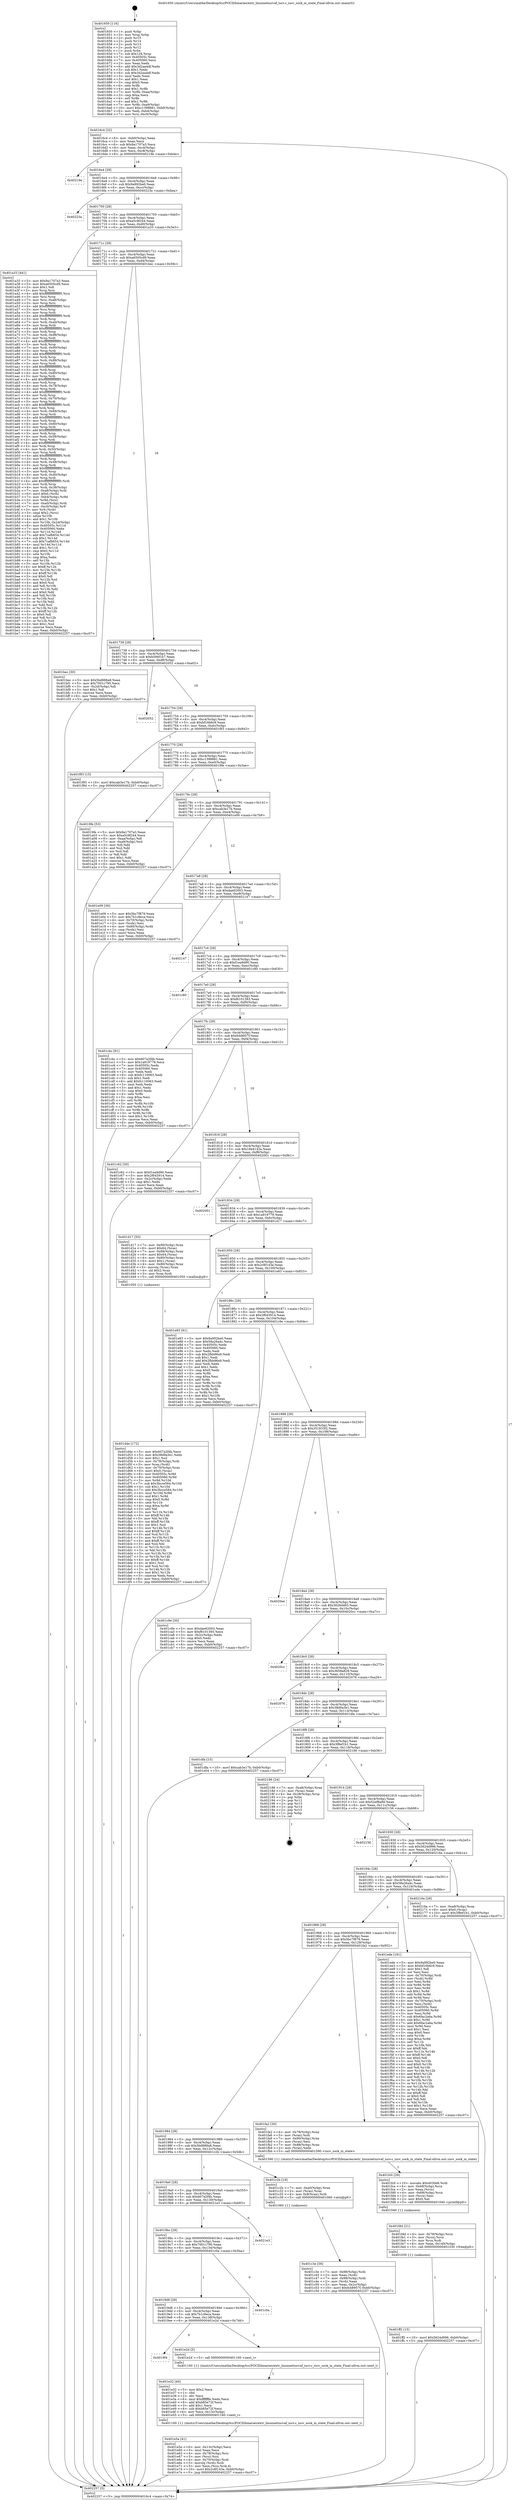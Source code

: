 digraph "0x401650" {
  label = "0x401650 (/mnt/c/Users/mathe/Desktop/tcc/POCII/binaries/extr_linuxnetiucvaf_iucv.c_iucv_sock_in_state_Final-ollvm.out::main(0))"
  labelloc = "t"
  node[shape=record]

  Entry [label="",width=0.3,height=0.3,shape=circle,fillcolor=black,style=filled]
  "0x4016c4" [label="{
     0x4016c4 [32]\l
     | [instrs]\l
     &nbsp;&nbsp;0x4016c4 \<+6\>: mov -0xb0(%rbp),%eax\l
     &nbsp;&nbsp;0x4016ca \<+2\>: mov %eax,%ecx\l
     &nbsp;&nbsp;0x4016cc \<+6\>: sub $0x9a1707a3,%ecx\l
     &nbsp;&nbsp;0x4016d2 \<+6\>: mov %eax,-0xc4(%rbp)\l
     &nbsp;&nbsp;0x4016d8 \<+6\>: mov %ecx,-0xc8(%rbp)\l
     &nbsp;&nbsp;0x4016de \<+6\>: je 000000000040219e \<main+0xb4e\>\l
  }"]
  "0x40219e" [label="{
     0x40219e\l
  }", style=dashed]
  "0x4016e4" [label="{
     0x4016e4 [28]\l
     | [instrs]\l
     &nbsp;&nbsp;0x4016e4 \<+5\>: jmp 00000000004016e9 \<main+0x99\>\l
     &nbsp;&nbsp;0x4016e9 \<+6\>: mov -0xc4(%rbp),%eax\l
     &nbsp;&nbsp;0x4016ef \<+5\>: sub $0x9a992be0,%eax\l
     &nbsp;&nbsp;0x4016f4 \<+6\>: mov %eax,-0xcc(%rbp)\l
     &nbsp;&nbsp;0x4016fa \<+6\>: je 000000000040223a \<main+0xbea\>\l
  }"]
  Exit [label="",width=0.3,height=0.3,shape=circle,fillcolor=black,style=filled,peripheries=2]
  "0x40223a" [label="{
     0x40223a\l
  }", style=dashed]
  "0x401700" [label="{
     0x401700 [28]\l
     | [instrs]\l
     &nbsp;&nbsp;0x401700 \<+5\>: jmp 0000000000401705 \<main+0xb5\>\l
     &nbsp;&nbsp;0x401705 \<+6\>: mov -0xc4(%rbp),%eax\l
     &nbsp;&nbsp;0x40170b \<+5\>: sub $0xa5c9f244,%eax\l
     &nbsp;&nbsp;0x401710 \<+6\>: mov %eax,-0xd0(%rbp)\l
     &nbsp;&nbsp;0x401716 \<+6\>: je 0000000000401a33 \<main+0x3e3\>\l
  }"]
  "0x401ff2" [label="{
     0x401ff2 [15]\l
     | [instrs]\l
     &nbsp;&nbsp;0x401ff2 \<+10\>: movl $0x5624d996,-0xb0(%rbp)\l
     &nbsp;&nbsp;0x401ffc \<+5\>: jmp 0000000000402257 \<main+0xc07\>\l
  }"]
  "0x401a33" [label="{
     0x401a33 [441]\l
     | [instrs]\l
     &nbsp;&nbsp;0x401a33 \<+5\>: mov $0x9a1707a3,%eax\l
     &nbsp;&nbsp;0x401a38 \<+5\>: mov $0xa6505cd9,%ecx\l
     &nbsp;&nbsp;0x401a3d \<+2\>: mov $0x1,%dl\l
     &nbsp;&nbsp;0x401a3f \<+3\>: mov %rsp,%rsi\l
     &nbsp;&nbsp;0x401a42 \<+4\>: add $0xfffffffffffffff0,%rsi\l
     &nbsp;&nbsp;0x401a46 \<+3\>: mov %rsi,%rsp\l
     &nbsp;&nbsp;0x401a49 \<+7\>: mov %rsi,-0xa8(%rbp)\l
     &nbsp;&nbsp;0x401a50 \<+3\>: mov %rsp,%rsi\l
     &nbsp;&nbsp;0x401a53 \<+4\>: add $0xfffffffffffffff0,%rsi\l
     &nbsp;&nbsp;0x401a57 \<+3\>: mov %rsi,%rsp\l
     &nbsp;&nbsp;0x401a5a \<+3\>: mov %rsp,%rdi\l
     &nbsp;&nbsp;0x401a5d \<+4\>: add $0xfffffffffffffff0,%rdi\l
     &nbsp;&nbsp;0x401a61 \<+3\>: mov %rdi,%rsp\l
     &nbsp;&nbsp;0x401a64 \<+7\>: mov %rdi,-0xa0(%rbp)\l
     &nbsp;&nbsp;0x401a6b \<+3\>: mov %rsp,%rdi\l
     &nbsp;&nbsp;0x401a6e \<+4\>: add $0xfffffffffffffff0,%rdi\l
     &nbsp;&nbsp;0x401a72 \<+3\>: mov %rdi,%rsp\l
     &nbsp;&nbsp;0x401a75 \<+7\>: mov %rdi,-0x98(%rbp)\l
     &nbsp;&nbsp;0x401a7c \<+3\>: mov %rsp,%rdi\l
     &nbsp;&nbsp;0x401a7f \<+4\>: add $0xfffffffffffffff0,%rdi\l
     &nbsp;&nbsp;0x401a83 \<+3\>: mov %rdi,%rsp\l
     &nbsp;&nbsp;0x401a86 \<+7\>: mov %rdi,-0x90(%rbp)\l
     &nbsp;&nbsp;0x401a8d \<+3\>: mov %rsp,%rdi\l
     &nbsp;&nbsp;0x401a90 \<+4\>: add $0xfffffffffffffff0,%rdi\l
     &nbsp;&nbsp;0x401a94 \<+3\>: mov %rdi,%rsp\l
     &nbsp;&nbsp;0x401a97 \<+7\>: mov %rdi,-0x88(%rbp)\l
     &nbsp;&nbsp;0x401a9e \<+3\>: mov %rsp,%rdi\l
     &nbsp;&nbsp;0x401aa1 \<+4\>: add $0xfffffffffffffff0,%rdi\l
     &nbsp;&nbsp;0x401aa5 \<+3\>: mov %rdi,%rsp\l
     &nbsp;&nbsp;0x401aa8 \<+4\>: mov %rdi,-0x80(%rbp)\l
     &nbsp;&nbsp;0x401aac \<+3\>: mov %rsp,%rdi\l
     &nbsp;&nbsp;0x401aaf \<+4\>: add $0xfffffffffffffff0,%rdi\l
     &nbsp;&nbsp;0x401ab3 \<+3\>: mov %rdi,%rsp\l
     &nbsp;&nbsp;0x401ab6 \<+4\>: mov %rdi,-0x78(%rbp)\l
     &nbsp;&nbsp;0x401aba \<+3\>: mov %rsp,%rdi\l
     &nbsp;&nbsp;0x401abd \<+4\>: add $0xfffffffffffffff0,%rdi\l
     &nbsp;&nbsp;0x401ac1 \<+3\>: mov %rdi,%rsp\l
     &nbsp;&nbsp;0x401ac4 \<+4\>: mov %rdi,-0x70(%rbp)\l
     &nbsp;&nbsp;0x401ac8 \<+3\>: mov %rsp,%rdi\l
     &nbsp;&nbsp;0x401acb \<+4\>: add $0xfffffffffffffff0,%rdi\l
     &nbsp;&nbsp;0x401acf \<+3\>: mov %rdi,%rsp\l
     &nbsp;&nbsp;0x401ad2 \<+4\>: mov %rdi,-0x68(%rbp)\l
     &nbsp;&nbsp;0x401ad6 \<+3\>: mov %rsp,%rdi\l
     &nbsp;&nbsp;0x401ad9 \<+4\>: add $0xfffffffffffffff0,%rdi\l
     &nbsp;&nbsp;0x401add \<+3\>: mov %rdi,%rsp\l
     &nbsp;&nbsp;0x401ae0 \<+4\>: mov %rdi,-0x60(%rbp)\l
     &nbsp;&nbsp;0x401ae4 \<+3\>: mov %rsp,%rdi\l
     &nbsp;&nbsp;0x401ae7 \<+4\>: add $0xfffffffffffffff0,%rdi\l
     &nbsp;&nbsp;0x401aeb \<+3\>: mov %rdi,%rsp\l
     &nbsp;&nbsp;0x401aee \<+4\>: mov %rdi,-0x58(%rbp)\l
     &nbsp;&nbsp;0x401af2 \<+3\>: mov %rsp,%rdi\l
     &nbsp;&nbsp;0x401af5 \<+4\>: add $0xfffffffffffffff0,%rdi\l
     &nbsp;&nbsp;0x401af9 \<+3\>: mov %rdi,%rsp\l
     &nbsp;&nbsp;0x401afc \<+4\>: mov %rdi,-0x50(%rbp)\l
     &nbsp;&nbsp;0x401b00 \<+3\>: mov %rsp,%rdi\l
     &nbsp;&nbsp;0x401b03 \<+4\>: add $0xfffffffffffffff0,%rdi\l
     &nbsp;&nbsp;0x401b07 \<+3\>: mov %rdi,%rsp\l
     &nbsp;&nbsp;0x401b0a \<+4\>: mov %rdi,-0x48(%rbp)\l
     &nbsp;&nbsp;0x401b0e \<+3\>: mov %rsp,%rdi\l
     &nbsp;&nbsp;0x401b11 \<+4\>: add $0xfffffffffffffff0,%rdi\l
     &nbsp;&nbsp;0x401b15 \<+3\>: mov %rdi,%rsp\l
     &nbsp;&nbsp;0x401b18 \<+4\>: mov %rdi,-0x40(%rbp)\l
     &nbsp;&nbsp;0x401b1c \<+3\>: mov %rsp,%rdi\l
     &nbsp;&nbsp;0x401b1f \<+4\>: add $0xfffffffffffffff0,%rdi\l
     &nbsp;&nbsp;0x401b23 \<+3\>: mov %rdi,%rsp\l
     &nbsp;&nbsp;0x401b26 \<+4\>: mov %rdi,-0x38(%rbp)\l
     &nbsp;&nbsp;0x401b2a \<+7\>: mov -0xa8(%rbp),%rdi\l
     &nbsp;&nbsp;0x401b31 \<+6\>: movl $0x0,(%rdi)\l
     &nbsp;&nbsp;0x401b37 \<+7\>: mov -0xb4(%rbp),%r8d\l
     &nbsp;&nbsp;0x401b3e \<+3\>: mov %r8d,(%rsi)\l
     &nbsp;&nbsp;0x401b41 \<+7\>: mov -0xa0(%rbp),%rdi\l
     &nbsp;&nbsp;0x401b48 \<+7\>: mov -0xc0(%rbp),%r9\l
     &nbsp;&nbsp;0x401b4f \<+3\>: mov %r9,(%rdi)\l
     &nbsp;&nbsp;0x401b52 \<+3\>: cmpl $0x2,(%rsi)\l
     &nbsp;&nbsp;0x401b55 \<+4\>: setne %r10b\l
     &nbsp;&nbsp;0x401b59 \<+4\>: and $0x1,%r10b\l
     &nbsp;&nbsp;0x401b5d \<+4\>: mov %r10b,-0x2d(%rbp)\l
     &nbsp;&nbsp;0x401b61 \<+8\>: mov 0x40505c,%r11d\l
     &nbsp;&nbsp;0x401b69 \<+7\>: mov 0x405060,%ebx\l
     &nbsp;&nbsp;0x401b70 \<+3\>: mov %r11d,%r14d\l
     &nbsp;&nbsp;0x401b73 \<+7\>: add $0x7cafb654,%r14d\l
     &nbsp;&nbsp;0x401b7a \<+4\>: sub $0x1,%r14d\l
     &nbsp;&nbsp;0x401b7e \<+7\>: sub $0x7cafb654,%r14d\l
     &nbsp;&nbsp;0x401b85 \<+4\>: imul %r14d,%r11d\l
     &nbsp;&nbsp;0x401b89 \<+4\>: and $0x1,%r11d\l
     &nbsp;&nbsp;0x401b8d \<+4\>: cmp $0x0,%r11d\l
     &nbsp;&nbsp;0x401b91 \<+4\>: sete %r10b\l
     &nbsp;&nbsp;0x401b95 \<+3\>: cmp $0xa,%ebx\l
     &nbsp;&nbsp;0x401b98 \<+4\>: setl %r15b\l
     &nbsp;&nbsp;0x401b9c \<+3\>: mov %r10b,%r12b\l
     &nbsp;&nbsp;0x401b9f \<+4\>: xor $0xff,%r12b\l
     &nbsp;&nbsp;0x401ba3 \<+3\>: mov %r15b,%r13b\l
     &nbsp;&nbsp;0x401ba6 \<+4\>: xor $0xff,%r13b\l
     &nbsp;&nbsp;0x401baa \<+3\>: xor $0x0,%dl\l
     &nbsp;&nbsp;0x401bad \<+3\>: mov %r12b,%sil\l
     &nbsp;&nbsp;0x401bb0 \<+4\>: and $0x0,%sil\l
     &nbsp;&nbsp;0x401bb4 \<+3\>: and %dl,%r10b\l
     &nbsp;&nbsp;0x401bb7 \<+3\>: mov %r13b,%dil\l
     &nbsp;&nbsp;0x401bba \<+4\>: and $0x0,%dil\l
     &nbsp;&nbsp;0x401bbe \<+3\>: and %dl,%r15b\l
     &nbsp;&nbsp;0x401bc1 \<+3\>: or %r10b,%sil\l
     &nbsp;&nbsp;0x401bc4 \<+3\>: or %r15b,%dil\l
     &nbsp;&nbsp;0x401bc7 \<+3\>: xor %dil,%sil\l
     &nbsp;&nbsp;0x401bca \<+3\>: or %r13b,%r12b\l
     &nbsp;&nbsp;0x401bcd \<+4\>: xor $0xff,%r12b\l
     &nbsp;&nbsp;0x401bd1 \<+3\>: or $0x0,%dl\l
     &nbsp;&nbsp;0x401bd4 \<+3\>: and %dl,%r12b\l
     &nbsp;&nbsp;0x401bd7 \<+3\>: or %r12b,%sil\l
     &nbsp;&nbsp;0x401bda \<+4\>: test $0x1,%sil\l
     &nbsp;&nbsp;0x401bde \<+3\>: cmovne %ecx,%eax\l
     &nbsp;&nbsp;0x401be1 \<+6\>: mov %eax,-0xb0(%rbp)\l
     &nbsp;&nbsp;0x401be7 \<+5\>: jmp 0000000000402257 \<main+0xc07\>\l
  }"]
  "0x40171c" [label="{
     0x40171c [28]\l
     | [instrs]\l
     &nbsp;&nbsp;0x40171c \<+5\>: jmp 0000000000401721 \<main+0xd1\>\l
     &nbsp;&nbsp;0x401721 \<+6\>: mov -0xc4(%rbp),%eax\l
     &nbsp;&nbsp;0x401727 \<+5\>: sub $0xa6505cd9,%eax\l
     &nbsp;&nbsp;0x40172c \<+6\>: mov %eax,-0xd4(%rbp)\l
     &nbsp;&nbsp;0x401732 \<+6\>: je 0000000000401bec \<main+0x59c\>\l
  }"]
  "0x401fdd" [label="{
     0x401fdd [21]\l
     | [instrs]\l
     &nbsp;&nbsp;0x401fdd \<+4\>: mov -0x78(%rbp),%rcx\l
     &nbsp;&nbsp;0x401fe1 \<+3\>: mov (%rcx),%rcx\l
     &nbsp;&nbsp;0x401fe4 \<+3\>: mov %rcx,%rdi\l
     &nbsp;&nbsp;0x401fe7 \<+6\>: mov %eax,-0x140(%rbp)\l
     &nbsp;&nbsp;0x401fed \<+5\>: call 0000000000401030 \<free@plt\>\l
     | [calls]\l
     &nbsp;&nbsp;0x401030 \{1\} (unknown)\l
  }"]
  "0x401bec" [label="{
     0x401bec [30]\l
     | [instrs]\l
     &nbsp;&nbsp;0x401bec \<+5\>: mov $0x5bd888a8,%eax\l
     &nbsp;&nbsp;0x401bf1 \<+5\>: mov $0x7001c790,%ecx\l
     &nbsp;&nbsp;0x401bf6 \<+3\>: mov -0x2d(%rbp),%dl\l
     &nbsp;&nbsp;0x401bf9 \<+3\>: test $0x1,%dl\l
     &nbsp;&nbsp;0x401bfc \<+3\>: cmovne %ecx,%eax\l
     &nbsp;&nbsp;0x401bff \<+6\>: mov %eax,-0xb0(%rbp)\l
     &nbsp;&nbsp;0x401c05 \<+5\>: jmp 0000000000402257 \<main+0xc07\>\l
  }"]
  "0x401738" [label="{
     0x401738 [28]\l
     | [instrs]\l
     &nbsp;&nbsp;0x401738 \<+5\>: jmp 000000000040173d \<main+0xed\>\l
     &nbsp;&nbsp;0x40173d \<+6\>: mov -0xc4(%rbp),%eax\l
     &nbsp;&nbsp;0x401743 \<+5\>: sub $0xb566f1b7,%eax\l
     &nbsp;&nbsp;0x401748 \<+6\>: mov %eax,-0xd8(%rbp)\l
     &nbsp;&nbsp;0x40174e \<+6\>: je 0000000000402052 \<main+0xa02\>\l
  }"]
  "0x401fc0" [label="{
     0x401fc0 [29]\l
     | [instrs]\l
     &nbsp;&nbsp;0x401fc0 \<+10\>: movabs $0x4030d6,%rdi\l
     &nbsp;&nbsp;0x401fca \<+4\>: mov -0x68(%rbp),%rcx\l
     &nbsp;&nbsp;0x401fce \<+2\>: mov %eax,(%rcx)\l
     &nbsp;&nbsp;0x401fd0 \<+4\>: mov -0x68(%rbp),%rcx\l
     &nbsp;&nbsp;0x401fd4 \<+2\>: mov (%rcx),%esi\l
     &nbsp;&nbsp;0x401fd6 \<+2\>: mov $0x0,%al\l
     &nbsp;&nbsp;0x401fd8 \<+5\>: call 0000000000401040 \<printf@plt\>\l
     | [calls]\l
     &nbsp;&nbsp;0x401040 \{1\} (unknown)\l
  }"]
  "0x402052" [label="{
     0x402052\l
  }", style=dashed]
  "0x401754" [label="{
     0x401754 [28]\l
     | [instrs]\l
     &nbsp;&nbsp;0x401754 \<+5\>: jmp 0000000000401759 \<main+0x109\>\l
     &nbsp;&nbsp;0x401759 \<+6\>: mov -0xc4(%rbp),%eax\l
     &nbsp;&nbsp;0x40175f \<+5\>: sub $0xbf16b6c9,%eax\l
     &nbsp;&nbsp;0x401764 \<+6\>: mov %eax,-0xdc(%rbp)\l
     &nbsp;&nbsp;0x40176a \<+6\>: je 0000000000401f93 \<main+0x943\>\l
  }"]
  "0x401e5a" [label="{
     0x401e5a [41]\l
     | [instrs]\l
     &nbsp;&nbsp;0x401e5a \<+6\>: mov -0x13c(%rbp),%ecx\l
     &nbsp;&nbsp;0x401e60 \<+3\>: imul %eax,%ecx\l
     &nbsp;&nbsp;0x401e63 \<+4\>: mov -0x78(%rbp),%rsi\l
     &nbsp;&nbsp;0x401e67 \<+3\>: mov (%rsi),%rsi\l
     &nbsp;&nbsp;0x401e6a \<+4\>: mov -0x70(%rbp),%rdi\l
     &nbsp;&nbsp;0x401e6e \<+3\>: movslq (%rdi),%rdi\l
     &nbsp;&nbsp;0x401e71 \<+3\>: mov %ecx,(%rsi,%rdi,4)\l
     &nbsp;&nbsp;0x401e74 \<+10\>: movl $0x2c8f143e,-0xb0(%rbp)\l
     &nbsp;&nbsp;0x401e7e \<+5\>: jmp 0000000000402257 \<main+0xc07\>\l
  }"]
  "0x401f93" [label="{
     0x401f93 [15]\l
     | [instrs]\l
     &nbsp;&nbsp;0x401f93 \<+10\>: movl $0xcab3e17b,-0xb0(%rbp)\l
     &nbsp;&nbsp;0x401f9d \<+5\>: jmp 0000000000402257 \<main+0xc07\>\l
  }"]
  "0x401770" [label="{
     0x401770 [28]\l
     | [instrs]\l
     &nbsp;&nbsp;0x401770 \<+5\>: jmp 0000000000401775 \<main+0x125\>\l
     &nbsp;&nbsp;0x401775 \<+6\>: mov -0xc4(%rbp),%eax\l
     &nbsp;&nbsp;0x40177b \<+5\>: sub $0xc1398881,%eax\l
     &nbsp;&nbsp;0x401780 \<+6\>: mov %eax,-0xe0(%rbp)\l
     &nbsp;&nbsp;0x401786 \<+6\>: je 00000000004019fe \<main+0x3ae\>\l
  }"]
  "0x401e32" [label="{
     0x401e32 [40]\l
     | [instrs]\l
     &nbsp;&nbsp;0x401e32 \<+5\>: mov $0x2,%ecx\l
     &nbsp;&nbsp;0x401e37 \<+1\>: cltd\l
     &nbsp;&nbsp;0x401e38 \<+2\>: idiv %ecx\l
     &nbsp;&nbsp;0x401e3a \<+6\>: imul $0xfffffffe,%edx,%ecx\l
     &nbsp;&nbsp;0x401e40 \<+6\>: add $0xb85e72f,%ecx\l
     &nbsp;&nbsp;0x401e46 \<+3\>: add $0x1,%ecx\l
     &nbsp;&nbsp;0x401e49 \<+6\>: sub $0xb85e72f,%ecx\l
     &nbsp;&nbsp;0x401e4f \<+6\>: mov %ecx,-0x13c(%rbp)\l
     &nbsp;&nbsp;0x401e55 \<+5\>: call 0000000000401160 \<next_i\>\l
     | [calls]\l
     &nbsp;&nbsp;0x401160 \{1\} (/mnt/c/Users/mathe/Desktop/tcc/POCII/binaries/extr_linuxnetiucvaf_iucv.c_iucv_sock_in_state_Final-ollvm.out::next_i)\l
  }"]
  "0x4019fe" [label="{
     0x4019fe [53]\l
     | [instrs]\l
     &nbsp;&nbsp;0x4019fe \<+5\>: mov $0x9a1707a3,%eax\l
     &nbsp;&nbsp;0x401a03 \<+5\>: mov $0xa5c9f244,%ecx\l
     &nbsp;&nbsp;0x401a08 \<+6\>: mov -0xaa(%rbp),%dl\l
     &nbsp;&nbsp;0x401a0e \<+7\>: mov -0xa9(%rbp),%sil\l
     &nbsp;&nbsp;0x401a15 \<+3\>: mov %dl,%dil\l
     &nbsp;&nbsp;0x401a18 \<+3\>: and %sil,%dil\l
     &nbsp;&nbsp;0x401a1b \<+3\>: xor %sil,%dl\l
     &nbsp;&nbsp;0x401a1e \<+3\>: or %dl,%dil\l
     &nbsp;&nbsp;0x401a21 \<+4\>: test $0x1,%dil\l
     &nbsp;&nbsp;0x401a25 \<+3\>: cmovne %ecx,%eax\l
     &nbsp;&nbsp;0x401a28 \<+6\>: mov %eax,-0xb0(%rbp)\l
     &nbsp;&nbsp;0x401a2e \<+5\>: jmp 0000000000402257 \<main+0xc07\>\l
  }"]
  "0x40178c" [label="{
     0x40178c [28]\l
     | [instrs]\l
     &nbsp;&nbsp;0x40178c \<+5\>: jmp 0000000000401791 \<main+0x141\>\l
     &nbsp;&nbsp;0x401791 \<+6\>: mov -0xc4(%rbp),%eax\l
     &nbsp;&nbsp;0x401797 \<+5\>: sub $0xcab3e17b,%eax\l
     &nbsp;&nbsp;0x40179c \<+6\>: mov %eax,-0xe4(%rbp)\l
     &nbsp;&nbsp;0x4017a2 \<+6\>: je 0000000000401e09 \<main+0x7b9\>\l
  }"]
  "0x402257" [label="{
     0x402257 [5]\l
     | [instrs]\l
     &nbsp;&nbsp;0x402257 \<+5\>: jmp 00000000004016c4 \<main+0x74\>\l
  }"]
  "0x401650" [label="{
     0x401650 [116]\l
     | [instrs]\l
     &nbsp;&nbsp;0x401650 \<+1\>: push %rbp\l
     &nbsp;&nbsp;0x401651 \<+3\>: mov %rsp,%rbp\l
     &nbsp;&nbsp;0x401654 \<+2\>: push %r15\l
     &nbsp;&nbsp;0x401656 \<+2\>: push %r14\l
     &nbsp;&nbsp;0x401658 \<+2\>: push %r13\l
     &nbsp;&nbsp;0x40165a \<+2\>: push %r12\l
     &nbsp;&nbsp;0x40165c \<+1\>: push %rbx\l
     &nbsp;&nbsp;0x40165d \<+7\>: sub $0x128,%rsp\l
     &nbsp;&nbsp;0x401664 \<+7\>: mov 0x40505c,%eax\l
     &nbsp;&nbsp;0x40166b \<+7\>: mov 0x405060,%ecx\l
     &nbsp;&nbsp;0x401672 \<+2\>: mov %eax,%edx\l
     &nbsp;&nbsp;0x401674 \<+6\>: add $0x3d2aa4df,%edx\l
     &nbsp;&nbsp;0x40167a \<+3\>: sub $0x1,%edx\l
     &nbsp;&nbsp;0x40167d \<+6\>: sub $0x3d2aa4df,%edx\l
     &nbsp;&nbsp;0x401683 \<+3\>: imul %edx,%eax\l
     &nbsp;&nbsp;0x401686 \<+3\>: and $0x1,%eax\l
     &nbsp;&nbsp;0x401689 \<+3\>: cmp $0x0,%eax\l
     &nbsp;&nbsp;0x40168c \<+4\>: sete %r8b\l
     &nbsp;&nbsp;0x401690 \<+4\>: and $0x1,%r8b\l
     &nbsp;&nbsp;0x401694 \<+7\>: mov %r8b,-0xaa(%rbp)\l
     &nbsp;&nbsp;0x40169b \<+3\>: cmp $0xa,%ecx\l
     &nbsp;&nbsp;0x40169e \<+4\>: setl %r8b\l
     &nbsp;&nbsp;0x4016a2 \<+4\>: and $0x1,%r8b\l
     &nbsp;&nbsp;0x4016a6 \<+7\>: mov %r8b,-0xa9(%rbp)\l
     &nbsp;&nbsp;0x4016ad \<+10\>: movl $0xc1398881,-0xb0(%rbp)\l
     &nbsp;&nbsp;0x4016b7 \<+6\>: mov %edi,-0xb4(%rbp)\l
     &nbsp;&nbsp;0x4016bd \<+7\>: mov %rsi,-0xc0(%rbp)\l
  }"]
  "0x4019f4" [label="{
     0x4019f4\l
  }", style=dashed]
  "0x401e2d" [label="{
     0x401e2d [5]\l
     | [instrs]\l
     &nbsp;&nbsp;0x401e2d \<+5\>: call 0000000000401160 \<next_i\>\l
     | [calls]\l
     &nbsp;&nbsp;0x401160 \{1\} (/mnt/c/Users/mathe/Desktop/tcc/POCII/binaries/extr_linuxnetiucvaf_iucv.c_iucv_sock_in_state_Final-ollvm.out::next_i)\l
  }"]
  "0x401e09" [label="{
     0x401e09 [36]\l
     | [instrs]\l
     &nbsp;&nbsp;0x401e09 \<+5\>: mov $0x5bc7f879,%eax\l
     &nbsp;&nbsp;0x401e0e \<+5\>: mov $0x7b1c6eca,%ecx\l
     &nbsp;&nbsp;0x401e13 \<+4\>: mov -0x70(%rbp),%rdx\l
     &nbsp;&nbsp;0x401e17 \<+2\>: mov (%rdx),%esi\l
     &nbsp;&nbsp;0x401e19 \<+4\>: mov -0x80(%rbp),%rdx\l
     &nbsp;&nbsp;0x401e1d \<+2\>: cmp (%rdx),%esi\l
     &nbsp;&nbsp;0x401e1f \<+3\>: cmovl %ecx,%eax\l
     &nbsp;&nbsp;0x401e22 \<+6\>: mov %eax,-0xb0(%rbp)\l
     &nbsp;&nbsp;0x401e28 \<+5\>: jmp 0000000000402257 \<main+0xc07\>\l
  }"]
  "0x4017a8" [label="{
     0x4017a8 [28]\l
     | [instrs]\l
     &nbsp;&nbsp;0x4017a8 \<+5\>: jmp 00000000004017ad \<main+0x15d\>\l
     &nbsp;&nbsp;0x4017ad \<+6\>: mov -0xc4(%rbp),%eax\l
     &nbsp;&nbsp;0x4017b3 \<+5\>: sub $0xdae62003,%eax\l
     &nbsp;&nbsp;0x4017b8 \<+6\>: mov %eax,-0xe8(%rbp)\l
     &nbsp;&nbsp;0x4017be \<+6\>: je 0000000000402147 \<main+0xaf7\>\l
  }"]
  "0x4019d8" [label="{
     0x4019d8 [28]\l
     | [instrs]\l
     &nbsp;&nbsp;0x4019d8 \<+5\>: jmp 00000000004019dd \<main+0x38d\>\l
     &nbsp;&nbsp;0x4019dd \<+6\>: mov -0xc4(%rbp),%eax\l
     &nbsp;&nbsp;0x4019e3 \<+5\>: sub $0x7b1c6eca,%eax\l
     &nbsp;&nbsp;0x4019e8 \<+6\>: mov %eax,-0x138(%rbp)\l
     &nbsp;&nbsp;0x4019ee \<+6\>: je 0000000000401e2d \<main+0x7dd\>\l
  }"]
  "0x402147" [label="{
     0x402147\l
  }", style=dashed]
  "0x4017c4" [label="{
     0x4017c4 [28]\l
     | [instrs]\l
     &nbsp;&nbsp;0x4017c4 \<+5\>: jmp 00000000004017c9 \<main+0x179\>\l
     &nbsp;&nbsp;0x4017c9 \<+6\>: mov -0xc4(%rbp),%eax\l
     &nbsp;&nbsp;0x4017cf \<+5\>: sub $0xf1ea9d90,%eax\l
     &nbsp;&nbsp;0x4017d4 \<+6\>: mov %eax,-0xec(%rbp)\l
     &nbsp;&nbsp;0x4017da \<+6\>: je 0000000000401c80 \<main+0x630\>\l
  }"]
  "0x401c0a" [label="{
     0x401c0a\l
  }", style=dashed]
  "0x401c80" [label="{
     0x401c80\l
  }", style=dashed]
  "0x4017e0" [label="{
     0x4017e0 [28]\l
     | [instrs]\l
     &nbsp;&nbsp;0x4017e0 \<+5\>: jmp 00000000004017e5 \<main+0x195\>\l
     &nbsp;&nbsp;0x4017e5 \<+6\>: mov -0xc4(%rbp),%eax\l
     &nbsp;&nbsp;0x4017eb \<+5\>: sub $0xf6101393,%eax\l
     &nbsp;&nbsp;0x4017f0 \<+6\>: mov %eax,-0xf0(%rbp)\l
     &nbsp;&nbsp;0x4017f6 \<+6\>: je 0000000000401cbc \<main+0x66c\>\l
  }"]
  "0x4019bc" [label="{
     0x4019bc [28]\l
     | [instrs]\l
     &nbsp;&nbsp;0x4019bc \<+5\>: jmp 00000000004019c1 \<main+0x371\>\l
     &nbsp;&nbsp;0x4019c1 \<+6\>: mov -0xc4(%rbp),%eax\l
     &nbsp;&nbsp;0x4019c7 \<+5\>: sub $0x7001c790,%eax\l
     &nbsp;&nbsp;0x4019cc \<+6\>: mov %eax,-0x134(%rbp)\l
     &nbsp;&nbsp;0x4019d2 \<+6\>: je 0000000000401c0a \<main+0x5ba\>\l
  }"]
  "0x401cbc" [label="{
     0x401cbc [91]\l
     | [instrs]\l
     &nbsp;&nbsp;0x401cbc \<+5\>: mov $0x607a2f4b,%eax\l
     &nbsp;&nbsp;0x401cc1 \<+5\>: mov $0x1a919779,%ecx\l
     &nbsp;&nbsp;0x401cc6 \<+7\>: mov 0x40505c,%edx\l
     &nbsp;&nbsp;0x401ccd \<+7\>: mov 0x405060,%esi\l
     &nbsp;&nbsp;0x401cd4 \<+2\>: mov %edx,%edi\l
     &nbsp;&nbsp;0x401cd6 \<+6\>: sub $0xfc110063,%edi\l
     &nbsp;&nbsp;0x401cdc \<+3\>: sub $0x1,%edi\l
     &nbsp;&nbsp;0x401cdf \<+6\>: add $0xfc110063,%edi\l
     &nbsp;&nbsp;0x401ce5 \<+3\>: imul %edi,%edx\l
     &nbsp;&nbsp;0x401ce8 \<+3\>: and $0x1,%edx\l
     &nbsp;&nbsp;0x401ceb \<+3\>: cmp $0x0,%edx\l
     &nbsp;&nbsp;0x401cee \<+4\>: sete %r8b\l
     &nbsp;&nbsp;0x401cf2 \<+3\>: cmp $0xa,%esi\l
     &nbsp;&nbsp;0x401cf5 \<+4\>: setl %r9b\l
     &nbsp;&nbsp;0x401cf9 \<+3\>: mov %r8b,%r10b\l
     &nbsp;&nbsp;0x401cfc \<+3\>: and %r9b,%r10b\l
     &nbsp;&nbsp;0x401cff \<+3\>: xor %r9b,%r8b\l
     &nbsp;&nbsp;0x401d02 \<+3\>: or %r8b,%r10b\l
     &nbsp;&nbsp;0x401d05 \<+4\>: test $0x1,%r10b\l
     &nbsp;&nbsp;0x401d09 \<+3\>: cmovne %ecx,%eax\l
     &nbsp;&nbsp;0x401d0c \<+6\>: mov %eax,-0xb0(%rbp)\l
     &nbsp;&nbsp;0x401d12 \<+5\>: jmp 0000000000402257 \<main+0xc07\>\l
  }"]
  "0x4017fc" [label="{
     0x4017fc [28]\l
     | [instrs]\l
     &nbsp;&nbsp;0x4017fc \<+5\>: jmp 0000000000401801 \<main+0x1b1\>\l
     &nbsp;&nbsp;0x401801 \<+6\>: mov -0xc4(%rbp),%eax\l
     &nbsp;&nbsp;0x401807 \<+5\>: sub $0xfcb8957f,%eax\l
     &nbsp;&nbsp;0x40180c \<+6\>: mov %eax,-0xf4(%rbp)\l
     &nbsp;&nbsp;0x401812 \<+6\>: je 0000000000401c62 \<main+0x612\>\l
  }"]
  "0x4021e3" [label="{
     0x4021e3\l
  }", style=dashed]
  "0x401c62" [label="{
     0x401c62 [30]\l
     | [instrs]\l
     &nbsp;&nbsp;0x401c62 \<+5\>: mov $0xf1ea9d90,%eax\l
     &nbsp;&nbsp;0x401c67 \<+5\>: mov $0x2f643914,%ecx\l
     &nbsp;&nbsp;0x401c6c \<+3\>: mov -0x2c(%rbp),%edx\l
     &nbsp;&nbsp;0x401c6f \<+3\>: cmp $0x1,%edx\l
     &nbsp;&nbsp;0x401c72 \<+3\>: cmovl %ecx,%eax\l
     &nbsp;&nbsp;0x401c75 \<+6\>: mov %eax,-0xb0(%rbp)\l
     &nbsp;&nbsp;0x401c7b \<+5\>: jmp 0000000000402257 \<main+0xc07\>\l
  }"]
  "0x401818" [label="{
     0x401818 [28]\l
     | [instrs]\l
     &nbsp;&nbsp;0x401818 \<+5\>: jmp 000000000040181d \<main+0x1cd\>\l
     &nbsp;&nbsp;0x40181d \<+6\>: mov -0xc4(%rbp),%eax\l
     &nbsp;&nbsp;0x401823 \<+5\>: sub $0x18e4142e,%eax\l
     &nbsp;&nbsp;0x401828 \<+6\>: mov %eax,-0xf8(%rbp)\l
     &nbsp;&nbsp;0x40182e \<+6\>: je 0000000000402001 \<main+0x9b1\>\l
  }"]
  "0x401d4e" [label="{
     0x401d4e [172]\l
     | [instrs]\l
     &nbsp;&nbsp;0x401d4e \<+5\>: mov $0x607a2f4b,%ecx\l
     &nbsp;&nbsp;0x401d53 \<+5\>: mov $0x38d9a3e1,%edx\l
     &nbsp;&nbsp;0x401d58 \<+3\>: mov $0x1,%sil\l
     &nbsp;&nbsp;0x401d5b \<+4\>: mov -0x78(%rbp),%rdi\l
     &nbsp;&nbsp;0x401d5f \<+3\>: mov %rax,(%rdi)\l
     &nbsp;&nbsp;0x401d62 \<+4\>: mov -0x70(%rbp),%rax\l
     &nbsp;&nbsp;0x401d66 \<+6\>: movl $0x0,(%rax)\l
     &nbsp;&nbsp;0x401d6c \<+8\>: mov 0x40505c,%r8d\l
     &nbsp;&nbsp;0x401d74 \<+8\>: mov 0x405060,%r9d\l
     &nbsp;&nbsp;0x401d7c \<+3\>: mov %r8d,%r10d\l
     &nbsp;&nbsp;0x401d7f \<+7\>: sub $0x3bcce584,%r10d\l
     &nbsp;&nbsp;0x401d86 \<+4\>: sub $0x1,%r10d\l
     &nbsp;&nbsp;0x401d8a \<+7\>: add $0x3bcce584,%r10d\l
     &nbsp;&nbsp;0x401d91 \<+4\>: imul %r10d,%r8d\l
     &nbsp;&nbsp;0x401d95 \<+4\>: and $0x1,%r8d\l
     &nbsp;&nbsp;0x401d99 \<+4\>: cmp $0x0,%r8d\l
     &nbsp;&nbsp;0x401d9d \<+4\>: sete %r11b\l
     &nbsp;&nbsp;0x401da1 \<+4\>: cmp $0xa,%r9d\l
     &nbsp;&nbsp;0x401da5 \<+3\>: setl %bl\l
     &nbsp;&nbsp;0x401da8 \<+3\>: mov %r11b,%r14b\l
     &nbsp;&nbsp;0x401dab \<+4\>: xor $0xff,%r14b\l
     &nbsp;&nbsp;0x401daf \<+3\>: mov %bl,%r15b\l
     &nbsp;&nbsp;0x401db2 \<+4\>: xor $0xff,%r15b\l
     &nbsp;&nbsp;0x401db6 \<+4\>: xor $0x1,%sil\l
     &nbsp;&nbsp;0x401dba \<+3\>: mov %r14b,%r12b\l
     &nbsp;&nbsp;0x401dbd \<+4\>: and $0xff,%r12b\l
     &nbsp;&nbsp;0x401dc1 \<+3\>: and %sil,%r11b\l
     &nbsp;&nbsp;0x401dc4 \<+3\>: mov %r15b,%r13b\l
     &nbsp;&nbsp;0x401dc7 \<+4\>: and $0xff,%r13b\l
     &nbsp;&nbsp;0x401dcb \<+3\>: and %sil,%bl\l
     &nbsp;&nbsp;0x401dce \<+3\>: or %r11b,%r12b\l
     &nbsp;&nbsp;0x401dd1 \<+3\>: or %bl,%r13b\l
     &nbsp;&nbsp;0x401dd4 \<+3\>: xor %r13b,%r12b\l
     &nbsp;&nbsp;0x401dd7 \<+3\>: or %r15b,%r14b\l
     &nbsp;&nbsp;0x401dda \<+4\>: xor $0xff,%r14b\l
     &nbsp;&nbsp;0x401dde \<+4\>: or $0x1,%sil\l
     &nbsp;&nbsp;0x401de2 \<+3\>: and %sil,%r14b\l
     &nbsp;&nbsp;0x401de5 \<+3\>: or %r14b,%r12b\l
     &nbsp;&nbsp;0x401de8 \<+4\>: test $0x1,%r12b\l
     &nbsp;&nbsp;0x401dec \<+3\>: cmovne %edx,%ecx\l
     &nbsp;&nbsp;0x401def \<+6\>: mov %ecx,-0xb0(%rbp)\l
     &nbsp;&nbsp;0x401df5 \<+5\>: jmp 0000000000402257 \<main+0xc07\>\l
  }"]
  "0x402001" [label="{
     0x402001\l
  }", style=dashed]
  "0x401834" [label="{
     0x401834 [28]\l
     | [instrs]\l
     &nbsp;&nbsp;0x401834 \<+5\>: jmp 0000000000401839 \<main+0x1e9\>\l
     &nbsp;&nbsp;0x401839 \<+6\>: mov -0xc4(%rbp),%eax\l
     &nbsp;&nbsp;0x40183f \<+5\>: sub $0x1a919779,%eax\l
     &nbsp;&nbsp;0x401844 \<+6\>: mov %eax,-0xfc(%rbp)\l
     &nbsp;&nbsp;0x40184a \<+6\>: je 0000000000401d17 \<main+0x6c7\>\l
  }"]
  "0x401c3e" [label="{
     0x401c3e [36]\l
     | [instrs]\l
     &nbsp;&nbsp;0x401c3e \<+7\>: mov -0x98(%rbp),%rdi\l
     &nbsp;&nbsp;0x401c45 \<+2\>: mov %eax,(%rdi)\l
     &nbsp;&nbsp;0x401c47 \<+7\>: mov -0x98(%rbp),%rdi\l
     &nbsp;&nbsp;0x401c4e \<+2\>: mov (%rdi),%eax\l
     &nbsp;&nbsp;0x401c50 \<+3\>: mov %eax,-0x2c(%rbp)\l
     &nbsp;&nbsp;0x401c53 \<+10\>: movl $0xfcb8957f,-0xb0(%rbp)\l
     &nbsp;&nbsp;0x401c5d \<+5\>: jmp 0000000000402257 \<main+0xc07\>\l
  }"]
  "0x401d17" [label="{
     0x401d17 [55]\l
     | [instrs]\l
     &nbsp;&nbsp;0x401d17 \<+7\>: mov -0x90(%rbp),%rax\l
     &nbsp;&nbsp;0x401d1e \<+6\>: movl $0x64,(%rax)\l
     &nbsp;&nbsp;0x401d24 \<+7\>: mov -0x88(%rbp),%rax\l
     &nbsp;&nbsp;0x401d2b \<+6\>: movl $0x64,(%rax)\l
     &nbsp;&nbsp;0x401d31 \<+4\>: mov -0x80(%rbp),%rax\l
     &nbsp;&nbsp;0x401d35 \<+6\>: movl $0x1,(%rax)\l
     &nbsp;&nbsp;0x401d3b \<+4\>: mov -0x80(%rbp),%rax\l
     &nbsp;&nbsp;0x401d3f \<+3\>: movslq (%rax),%rax\l
     &nbsp;&nbsp;0x401d42 \<+4\>: shl $0x2,%rax\l
     &nbsp;&nbsp;0x401d46 \<+3\>: mov %rax,%rdi\l
     &nbsp;&nbsp;0x401d49 \<+5\>: call 0000000000401050 \<malloc@plt\>\l
     | [calls]\l
     &nbsp;&nbsp;0x401050 \{1\} (unknown)\l
  }"]
  "0x401850" [label="{
     0x401850 [28]\l
     | [instrs]\l
     &nbsp;&nbsp;0x401850 \<+5\>: jmp 0000000000401855 \<main+0x205\>\l
     &nbsp;&nbsp;0x401855 \<+6\>: mov -0xc4(%rbp),%eax\l
     &nbsp;&nbsp;0x40185b \<+5\>: sub $0x2c8f143e,%eax\l
     &nbsp;&nbsp;0x401860 \<+6\>: mov %eax,-0x100(%rbp)\l
     &nbsp;&nbsp;0x401866 \<+6\>: je 0000000000401e83 \<main+0x833\>\l
  }"]
  "0x4019a0" [label="{
     0x4019a0 [28]\l
     | [instrs]\l
     &nbsp;&nbsp;0x4019a0 \<+5\>: jmp 00000000004019a5 \<main+0x355\>\l
     &nbsp;&nbsp;0x4019a5 \<+6\>: mov -0xc4(%rbp),%eax\l
     &nbsp;&nbsp;0x4019ab \<+5\>: sub $0x607a2f4b,%eax\l
     &nbsp;&nbsp;0x4019b0 \<+6\>: mov %eax,-0x130(%rbp)\l
     &nbsp;&nbsp;0x4019b6 \<+6\>: je 00000000004021e3 \<main+0xb93\>\l
  }"]
  "0x401e83" [label="{
     0x401e83 [91]\l
     | [instrs]\l
     &nbsp;&nbsp;0x401e83 \<+5\>: mov $0x9a992be0,%eax\l
     &nbsp;&nbsp;0x401e88 \<+5\>: mov $0x58a26a4c,%ecx\l
     &nbsp;&nbsp;0x401e8d \<+7\>: mov 0x40505c,%edx\l
     &nbsp;&nbsp;0x401e94 \<+7\>: mov 0x405060,%esi\l
     &nbsp;&nbsp;0x401e9b \<+2\>: mov %edx,%edi\l
     &nbsp;&nbsp;0x401e9d \<+6\>: sub $0x2fbb96a9,%edi\l
     &nbsp;&nbsp;0x401ea3 \<+3\>: sub $0x1,%edi\l
     &nbsp;&nbsp;0x401ea6 \<+6\>: add $0x2fbb96a9,%edi\l
     &nbsp;&nbsp;0x401eac \<+3\>: imul %edi,%edx\l
     &nbsp;&nbsp;0x401eaf \<+3\>: and $0x1,%edx\l
     &nbsp;&nbsp;0x401eb2 \<+3\>: cmp $0x0,%edx\l
     &nbsp;&nbsp;0x401eb5 \<+4\>: sete %r8b\l
     &nbsp;&nbsp;0x401eb9 \<+3\>: cmp $0xa,%esi\l
     &nbsp;&nbsp;0x401ebc \<+4\>: setl %r9b\l
     &nbsp;&nbsp;0x401ec0 \<+3\>: mov %r8b,%r10b\l
     &nbsp;&nbsp;0x401ec3 \<+3\>: and %r9b,%r10b\l
     &nbsp;&nbsp;0x401ec6 \<+3\>: xor %r9b,%r8b\l
     &nbsp;&nbsp;0x401ec9 \<+3\>: or %r8b,%r10b\l
     &nbsp;&nbsp;0x401ecc \<+4\>: test $0x1,%r10b\l
     &nbsp;&nbsp;0x401ed0 \<+3\>: cmovne %ecx,%eax\l
     &nbsp;&nbsp;0x401ed3 \<+6\>: mov %eax,-0xb0(%rbp)\l
     &nbsp;&nbsp;0x401ed9 \<+5\>: jmp 0000000000402257 \<main+0xc07\>\l
  }"]
  "0x40186c" [label="{
     0x40186c [28]\l
     | [instrs]\l
     &nbsp;&nbsp;0x40186c \<+5\>: jmp 0000000000401871 \<main+0x221\>\l
     &nbsp;&nbsp;0x401871 \<+6\>: mov -0xc4(%rbp),%eax\l
     &nbsp;&nbsp;0x401877 \<+5\>: sub $0x2f643914,%eax\l
     &nbsp;&nbsp;0x40187c \<+6\>: mov %eax,-0x104(%rbp)\l
     &nbsp;&nbsp;0x401882 \<+6\>: je 0000000000401c9e \<main+0x64e\>\l
  }"]
  "0x401c2b" [label="{
     0x401c2b [19]\l
     | [instrs]\l
     &nbsp;&nbsp;0x401c2b \<+7\>: mov -0xa0(%rbp),%rax\l
     &nbsp;&nbsp;0x401c32 \<+3\>: mov (%rax),%rax\l
     &nbsp;&nbsp;0x401c35 \<+4\>: mov 0x8(%rax),%rdi\l
     &nbsp;&nbsp;0x401c39 \<+5\>: call 0000000000401060 \<atoi@plt\>\l
     | [calls]\l
     &nbsp;&nbsp;0x401060 \{1\} (unknown)\l
  }"]
  "0x401c9e" [label="{
     0x401c9e [30]\l
     | [instrs]\l
     &nbsp;&nbsp;0x401c9e \<+5\>: mov $0xdae62003,%eax\l
     &nbsp;&nbsp;0x401ca3 \<+5\>: mov $0xf6101393,%ecx\l
     &nbsp;&nbsp;0x401ca8 \<+3\>: mov -0x2c(%rbp),%edx\l
     &nbsp;&nbsp;0x401cab \<+3\>: cmp $0x0,%edx\l
     &nbsp;&nbsp;0x401cae \<+3\>: cmove %ecx,%eax\l
     &nbsp;&nbsp;0x401cb1 \<+6\>: mov %eax,-0xb0(%rbp)\l
     &nbsp;&nbsp;0x401cb7 \<+5\>: jmp 0000000000402257 \<main+0xc07\>\l
  }"]
  "0x401888" [label="{
     0x401888 [28]\l
     | [instrs]\l
     &nbsp;&nbsp;0x401888 \<+5\>: jmp 000000000040188d \<main+0x23d\>\l
     &nbsp;&nbsp;0x40188d \<+6\>: mov -0xc4(%rbp),%eax\l
     &nbsp;&nbsp;0x401893 \<+5\>: sub $0x351833f2,%eax\l
     &nbsp;&nbsp;0x401898 \<+6\>: mov %eax,-0x108(%rbp)\l
     &nbsp;&nbsp;0x40189e \<+6\>: je 00000000004020ee \<main+0xa9e\>\l
  }"]
  "0x401984" [label="{
     0x401984 [28]\l
     | [instrs]\l
     &nbsp;&nbsp;0x401984 \<+5\>: jmp 0000000000401989 \<main+0x339\>\l
     &nbsp;&nbsp;0x401989 \<+6\>: mov -0xc4(%rbp),%eax\l
     &nbsp;&nbsp;0x40198f \<+5\>: sub $0x5bd888a8,%eax\l
     &nbsp;&nbsp;0x401994 \<+6\>: mov %eax,-0x12c(%rbp)\l
     &nbsp;&nbsp;0x40199a \<+6\>: je 0000000000401c2b \<main+0x5db\>\l
  }"]
  "0x4020ee" [label="{
     0x4020ee\l
  }", style=dashed]
  "0x4018a4" [label="{
     0x4018a4 [28]\l
     | [instrs]\l
     &nbsp;&nbsp;0x4018a4 \<+5\>: jmp 00000000004018a9 \<main+0x259\>\l
     &nbsp;&nbsp;0x4018a9 \<+6\>: mov -0xc4(%rbp),%eax\l
     &nbsp;&nbsp;0x4018af \<+5\>: sub $0x3626d465,%eax\l
     &nbsp;&nbsp;0x4018b4 \<+6\>: mov %eax,-0x10c(%rbp)\l
     &nbsp;&nbsp;0x4018ba \<+6\>: je 00000000004020cc \<main+0xa7c\>\l
  }"]
  "0x401fa2" [label="{
     0x401fa2 [30]\l
     | [instrs]\l
     &nbsp;&nbsp;0x401fa2 \<+4\>: mov -0x78(%rbp),%rax\l
     &nbsp;&nbsp;0x401fa6 \<+3\>: mov (%rax),%rdi\l
     &nbsp;&nbsp;0x401fa9 \<+7\>: mov -0x90(%rbp),%rax\l
     &nbsp;&nbsp;0x401fb0 \<+2\>: mov (%rax),%esi\l
     &nbsp;&nbsp;0x401fb2 \<+7\>: mov -0x88(%rbp),%rax\l
     &nbsp;&nbsp;0x401fb9 \<+2\>: mov (%rax),%edx\l
     &nbsp;&nbsp;0x401fbb \<+5\>: call 0000000000401590 \<iucv_sock_in_state\>\l
     | [calls]\l
     &nbsp;&nbsp;0x401590 \{1\} (/mnt/c/Users/mathe/Desktop/tcc/POCII/binaries/extr_linuxnetiucvaf_iucv.c_iucv_sock_in_state_Final-ollvm.out::iucv_sock_in_state)\l
  }"]
  "0x4020cc" [label="{
     0x4020cc\l
  }", style=dashed]
  "0x4018c0" [label="{
     0x4018c0 [28]\l
     | [instrs]\l
     &nbsp;&nbsp;0x4018c0 \<+5\>: jmp 00000000004018c5 \<main+0x275\>\l
     &nbsp;&nbsp;0x4018c5 \<+6\>: mov -0xc4(%rbp),%eax\l
     &nbsp;&nbsp;0x4018cb \<+5\>: sub $0x3658a828,%eax\l
     &nbsp;&nbsp;0x4018d0 \<+6\>: mov %eax,-0x110(%rbp)\l
     &nbsp;&nbsp;0x4018d6 \<+6\>: je 0000000000402076 \<main+0xa26\>\l
  }"]
  "0x401968" [label="{
     0x401968 [28]\l
     | [instrs]\l
     &nbsp;&nbsp;0x401968 \<+5\>: jmp 000000000040196d \<main+0x31d\>\l
     &nbsp;&nbsp;0x40196d \<+6\>: mov -0xc4(%rbp),%eax\l
     &nbsp;&nbsp;0x401973 \<+5\>: sub $0x5bc7f879,%eax\l
     &nbsp;&nbsp;0x401978 \<+6\>: mov %eax,-0x128(%rbp)\l
     &nbsp;&nbsp;0x40197e \<+6\>: je 0000000000401fa2 \<main+0x952\>\l
  }"]
  "0x402076" [label="{
     0x402076\l
  }", style=dashed]
  "0x4018dc" [label="{
     0x4018dc [28]\l
     | [instrs]\l
     &nbsp;&nbsp;0x4018dc \<+5\>: jmp 00000000004018e1 \<main+0x291\>\l
     &nbsp;&nbsp;0x4018e1 \<+6\>: mov -0xc4(%rbp),%eax\l
     &nbsp;&nbsp;0x4018e7 \<+5\>: sub $0x38d9a3e1,%eax\l
     &nbsp;&nbsp;0x4018ec \<+6\>: mov %eax,-0x114(%rbp)\l
     &nbsp;&nbsp;0x4018f2 \<+6\>: je 0000000000401dfa \<main+0x7aa\>\l
  }"]
  "0x401ede" [label="{
     0x401ede [181]\l
     | [instrs]\l
     &nbsp;&nbsp;0x401ede \<+5\>: mov $0x9a992be0,%eax\l
     &nbsp;&nbsp;0x401ee3 \<+5\>: mov $0xbf16b6c9,%ecx\l
     &nbsp;&nbsp;0x401ee8 \<+2\>: mov $0x1,%dl\l
     &nbsp;&nbsp;0x401eea \<+2\>: xor %esi,%esi\l
     &nbsp;&nbsp;0x401eec \<+4\>: mov -0x70(%rbp),%rdi\l
     &nbsp;&nbsp;0x401ef0 \<+3\>: mov (%rdi),%r8d\l
     &nbsp;&nbsp;0x401ef3 \<+3\>: mov %esi,%r9d\l
     &nbsp;&nbsp;0x401ef6 \<+3\>: sub %r8d,%r9d\l
     &nbsp;&nbsp;0x401ef9 \<+3\>: mov %esi,%r8d\l
     &nbsp;&nbsp;0x401efc \<+4\>: sub $0x1,%r8d\l
     &nbsp;&nbsp;0x401f00 \<+3\>: add %r8d,%r9d\l
     &nbsp;&nbsp;0x401f03 \<+3\>: sub %r9d,%esi\l
     &nbsp;&nbsp;0x401f06 \<+4\>: mov -0x70(%rbp),%rdi\l
     &nbsp;&nbsp;0x401f0a \<+2\>: mov %esi,(%rdi)\l
     &nbsp;&nbsp;0x401f0c \<+7\>: mov 0x40505c,%esi\l
     &nbsp;&nbsp;0x401f13 \<+8\>: mov 0x405060,%r8d\l
     &nbsp;&nbsp;0x401f1b \<+3\>: mov %esi,%r9d\l
     &nbsp;&nbsp;0x401f1e \<+7\>: sub $0x6fac2a6a,%r9d\l
     &nbsp;&nbsp;0x401f25 \<+4\>: sub $0x1,%r9d\l
     &nbsp;&nbsp;0x401f29 \<+7\>: add $0x6fac2a6a,%r9d\l
     &nbsp;&nbsp;0x401f30 \<+4\>: imul %r9d,%esi\l
     &nbsp;&nbsp;0x401f34 \<+3\>: and $0x1,%esi\l
     &nbsp;&nbsp;0x401f37 \<+3\>: cmp $0x0,%esi\l
     &nbsp;&nbsp;0x401f3a \<+4\>: sete %r10b\l
     &nbsp;&nbsp;0x401f3e \<+4\>: cmp $0xa,%r8d\l
     &nbsp;&nbsp;0x401f42 \<+4\>: setl %r11b\l
     &nbsp;&nbsp;0x401f46 \<+3\>: mov %r10b,%bl\l
     &nbsp;&nbsp;0x401f49 \<+3\>: xor $0xff,%bl\l
     &nbsp;&nbsp;0x401f4c \<+3\>: mov %r11b,%r14b\l
     &nbsp;&nbsp;0x401f4f \<+4\>: xor $0xff,%r14b\l
     &nbsp;&nbsp;0x401f53 \<+3\>: xor $0x0,%dl\l
     &nbsp;&nbsp;0x401f56 \<+3\>: mov %bl,%r15b\l
     &nbsp;&nbsp;0x401f59 \<+4\>: and $0x0,%r15b\l
     &nbsp;&nbsp;0x401f5d \<+3\>: and %dl,%r10b\l
     &nbsp;&nbsp;0x401f60 \<+3\>: mov %r14b,%r12b\l
     &nbsp;&nbsp;0x401f63 \<+4\>: and $0x0,%r12b\l
     &nbsp;&nbsp;0x401f67 \<+3\>: and %dl,%r11b\l
     &nbsp;&nbsp;0x401f6a \<+3\>: or %r10b,%r15b\l
     &nbsp;&nbsp;0x401f6d \<+3\>: or %r11b,%r12b\l
     &nbsp;&nbsp;0x401f70 \<+3\>: xor %r12b,%r15b\l
     &nbsp;&nbsp;0x401f73 \<+3\>: or %r14b,%bl\l
     &nbsp;&nbsp;0x401f76 \<+3\>: xor $0xff,%bl\l
     &nbsp;&nbsp;0x401f79 \<+3\>: or $0x0,%dl\l
     &nbsp;&nbsp;0x401f7c \<+2\>: and %dl,%bl\l
     &nbsp;&nbsp;0x401f7e \<+3\>: or %bl,%r15b\l
     &nbsp;&nbsp;0x401f81 \<+4\>: test $0x1,%r15b\l
     &nbsp;&nbsp;0x401f85 \<+3\>: cmovne %ecx,%eax\l
     &nbsp;&nbsp;0x401f88 \<+6\>: mov %eax,-0xb0(%rbp)\l
     &nbsp;&nbsp;0x401f8e \<+5\>: jmp 0000000000402257 \<main+0xc07\>\l
  }"]
  "0x401dfa" [label="{
     0x401dfa [15]\l
     | [instrs]\l
     &nbsp;&nbsp;0x401dfa \<+10\>: movl $0xcab3e17b,-0xb0(%rbp)\l
     &nbsp;&nbsp;0x401e04 \<+5\>: jmp 0000000000402257 \<main+0xc07\>\l
  }"]
  "0x4018f8" [label="{
     0x4018f8 [28]\l
     | [instrs]\l
     &nbsp;&nbsp;0x4018f8 \<+5\>: jmp 00000000004018fd \<main+0x2ad\>\l
     &nbsp;&nbsp;0x4018fd \<+6\>: mov -0xc4(%rbp),%eax\l
     &nbsp;&nbsp;0x401903 \<+5\>: sub $0x3f8ef1b1,%eax\l
     &nbsp;&nbsp;0x401908 \<+6\>: mov %eax,-0x118(%rbp)\l
     &nbsp;&nbsp;0x40190e \<+6\>: je 0000000000402186 \<main+0xb36\>\l
  }"]
  "0x40194c" [label="{
     0x40194c [28]\l
     | [instrs]\l
     &nbsp;&nbsp;0x40194c \<+5\>: jmp 0000000000401951 \<main+0x301\>\l
     &nbsp;&nbsp;0x401951 \<+6\>: mov -0xc4(%rbp),%eax\l
     &nbsp;&nbsp;0x401957 \<+5\>: sub $0x58a26a4c,%eax\l
     &nbsp;&nbsp;0x40195c \<+6\>: mov %eax,-0x124(%rbp)\l
     &nbsp;&nbsp;0x401962 \<+6\>: je 0000000000401ede \<main+0x88e\>\l
  }"]
  "0x402186" [label="{
     0x402186 [24]\l
     | [instrs]\l
     &nbsp;&nbsp;0x402186 \<+7\>: mov -0xa8(%rbp),%rax\l
     &nbsp;&nbsp;0x40218d \<+2\>: mov (%rax),%eax\l
     &nbsp;&nbsp;0x40218f \<+4\>: lea -0x28(%rbp),%rsp\l
     &nbsp;&nbsp;0x402193 \<+1\>: pop %rbx\l
     &nbsp;&nbsp;0x402194 \<+2\>: pop %r12\l
     &nbsp;&nbsp;0x402196 \<+2\>: pop %r13\l
     &nbsp;&nbsp;0x402198 \<+2\>: pop %r14\l
     &nbsp;&nbsp;0x40219a \<+2\>: pop %r15\l
     &nbsp;&nbsp;0x40219c \<+1\>: pop %rbp\l
     &nbsp;&nbsp;0x40219d \<+1\>: ret\l
  }"]
  "0x401914" [label="{
     0x401914 [28]\l
     | [instrs]\l
     &nbsp;&nbsp;0x401914 \<+5\>: jmp 0000000000401919 \<main+0x2c9\>\l
     &nbsp;&nbsp;0x401919 \<+6\>: mov -0xc4(%rbp),%eax\l
     &nbsp;&nbsp;0x40191f \<+5\>: sub $0x52ef8a9d,%eax\l
     &nbsp;&nbsp;0x401924 \<+6\>: mov %eax,-0x11c(%rbp)\l
     &nbsp;&nbsp;0x40192a \<+6\>: je 0000000000402156 \<main+0xb06\>\l
  }"]
  "0x40216a" [label="{
     0x40216a [28]\l
     | [instrs]\l
     &nbsp;&nbsp;0x40216a \<+7\>: mov -0xa8(%rbp),%rax\l
     &nbsp;&nbsp;0x402171 \<+6\>: movl $0x0,(%rax)\l
     &nbsp;&nbsp;0x402177 \<+10\>: movl $0x3f8ef1b1,-0xb0(%rbp)\l
     &nbsp;&nbsp;0x402181 \<+5\>: jmp 0000000000402257 \<main+0xc07\>\l
  }"]
  "0x402156" [label="{
     0x402156\l
  }", style=dashed]
  "0x401930" [label="{
     0x401930 [28]\l
     | [instrs]\l
     &nbsp;&nbsp;0x401930 \<+5\>: jmp 0000000000401935 \<main+0x2e5\>\l
     &nbsp;&nbsp;0x401935 \<+6\>: mov -0xc4(%rbp),%eax\l
     &nbsp;&nbsp;0x40193b \<+5\>: sub $0x5624d996,%eax\l
     &nbsp;&nbsp;0x401940 \<+6\>: mov %eax,-0x120(%rbp)\l
     &nbsp;&nbsp;0x401946 \<+6\>: je 000000000040216a \<main+0xb1a\>\l
  }"]
  Entry -> "0x401650" [label=" 1"]
  "0x4016c4" -> "0x40219e" [label=" 0"]
  "0x4016c4" -> "0x4016e4" [label=" 18"]
  "0x402186" -> Exit [label=" 1"]
  "0x4016e4" -> "0x40223a" [label=" 0"]
  "0x4016e4" -> "0x401700" [label=" 18"]
  "0x40216a" -> "0x402257" [label=" 1"]
  "0x401700" -> "0x401a33" [label=" 1"]
  "0x401700" -> "0x40171c" [label=" 17"]
  "0x401ff2" -> "0x402257" [label=" 1"]
  "0x40171c" -> "0x401bec" [label=" 1"]
  "0x40171c" -> "0x401738" [label=" 16"]
  "0x401fdd" -> "0x401ff2" [label=" 1"]
  "0x401738" -> "0x402052" [label=" 0"]
  "0x401738" -> "0x401754" [label=" 16"]
  "0x401fc0" -> "0x401fdd" [label=" 1"]
  "0x401754" -> "0x401f93" [label=" 1"]
  "0x401754" -> "0x401770" [label=" 15"]
  "0x401fa2" -> "0x401fc0" [label=" 1"]
  "0x401770" -> "0x4019fe" [label=" 1"]
  "0x401770" -> "0x40178c" [label=" 14"]
  "0x4019fe" -> "0x402257" [label=" 1"]
  "0x401650" -> "0x4016c4" [label=" 1"]
  "0x402257" -> "0x4016c4" [label=" 17"]
  "0x401f93" -> "0x402257" [label=" 1"]
  "0x401a33" -> "0x402257" [label=" 1"]
  "0x401bec" -> "0x402257" [label=" 1"]
  "0x401ede" -> "0x402257" [label=" 1"]
  "0x40178c" -> "0x401e09" [label=" 2"]
  "0x40178c" -> "0x4017a8" [label=" 12"]
  "0x401e83" -> "0x402257" [label=" 1"]
  "0x4017a8" -> "0x402147" [label=" 0"]
  "0x4017a8" -> "0x4017c4" [label=" 12"]
  "0x401e32" -> "0x401e5a" [label=" 1"]
  "0x4017c4" -> "0x401c80" [label=" 0"]
  "0x4017c4" -> "0x4017e0" [label=" 12"]
  "0x401e2d" -> "0x401e32" [label=" 1"]
  "0x4017e0" -> "0x401cbc" [label=" 1"]
  "0x4017e0" -> "0x4017fc" [label=" 11"]
  "0x4019d8" -> "0x401e2d" [label=" 1"]
  "0x4017fc" -> "0x401c62" [label=" 1"]
  "0x4017fc" -> "0x401818" [label=" 10"]
  "0x401e5a" -> "0x402257" [label=" 1"]
  "0x401818" -> "0x402001" [label=" 0"]
  "0x401818" -> "0x401834" [label=" 10"]
  "0x4019bc" -> "0x401c0a" [label=" 0"]
  "0x401834" -> "0x401d17" [label=" 1"]
  "0x401834" -> "0x401850" [label=" 9"]
  "0x4019d8" -> "0x4019f4" [label=" 0"]
  "0x401850" -> "0x401e83" [label=" 1"]
  "0x401850" -> "0x40186c" [label=" 8"]
  "0x4019a0" -> "0x4019bc" [label=" 1"]
  "0x40186c" -> "0x401c9e" [label=" 1"]
  "0x40186c" -> "0x401888" [label=" 7"]
  "0x4019a0" -> "0x4021e3" [label=" 0"]
  "0x401888" -> "0x4020ee" [label=" 0"]
  "0x401888" -> "0x4018a4" [label=" 7"]
  "0x401e09" -> "0x402257" [label=" 2"]
  "0x4018a4" -> "0x4020cc" [label=" 0"]
  "0x4018a4" -> "0x4018c0" [label=" 7"]
  "0x401dfa" -> "0x402257" [label=" 1"]
  "0x4018c0" -> "0x402076" [label=" 0"]
  "0x4018c0" -> "0x4018dc" [label=" 7"]
  "0x401d17" -> "0x401d4e" [label=" 1"]
  "0x4018dc" -> "0x401dfa" [label=" 1"]
  "0x4018dc" -> "0x4018f8" [label=" 6"]
  "0x401cbc" -> "0x402257" [label=" 1"]
  "0x4018f8" -> "0x402186" [label=" 1"]
  "0x4018f8" -> "0x401914" [label=" 5"]
  "0x401c62" -> "0x402257" [label=" 1"]
  "0x401914" -> "0x402156" [label=" 0"]
  "0x401914" -> "0x401930" [label=" 5"]
  "0x401c3e" -> "0x402257" [label=" 1"]
  "0x401930" -> "0x40216a" [label=" 1"]
  "0x401930" -> "0x40194c" [label=" 4"]
  "0x401c9e" -> "0x402257" [label=" 1"]
  "0x40194c" -> "0x401ede" [label=" 1"]
  "0x40194c" -> "0x401968" [label=" 3"]
  "0x401d4e" -> "0x402257" [label=" 1"]
  "0x401968" -> "0x401fa2" [label=" 1"]
  "0x401968" -> "0x401984" [label=" 2"]
  "0x4019bc" -> "0x4019d8" [label=" 1"]
  "0x401984" -> "0x401c2b" [label=" 1"]
  "0x401984" -> "0x4019a0" [label=" 1"]
  "0x401c2b" -> "0x401c3e" [label=" 1"]
}
